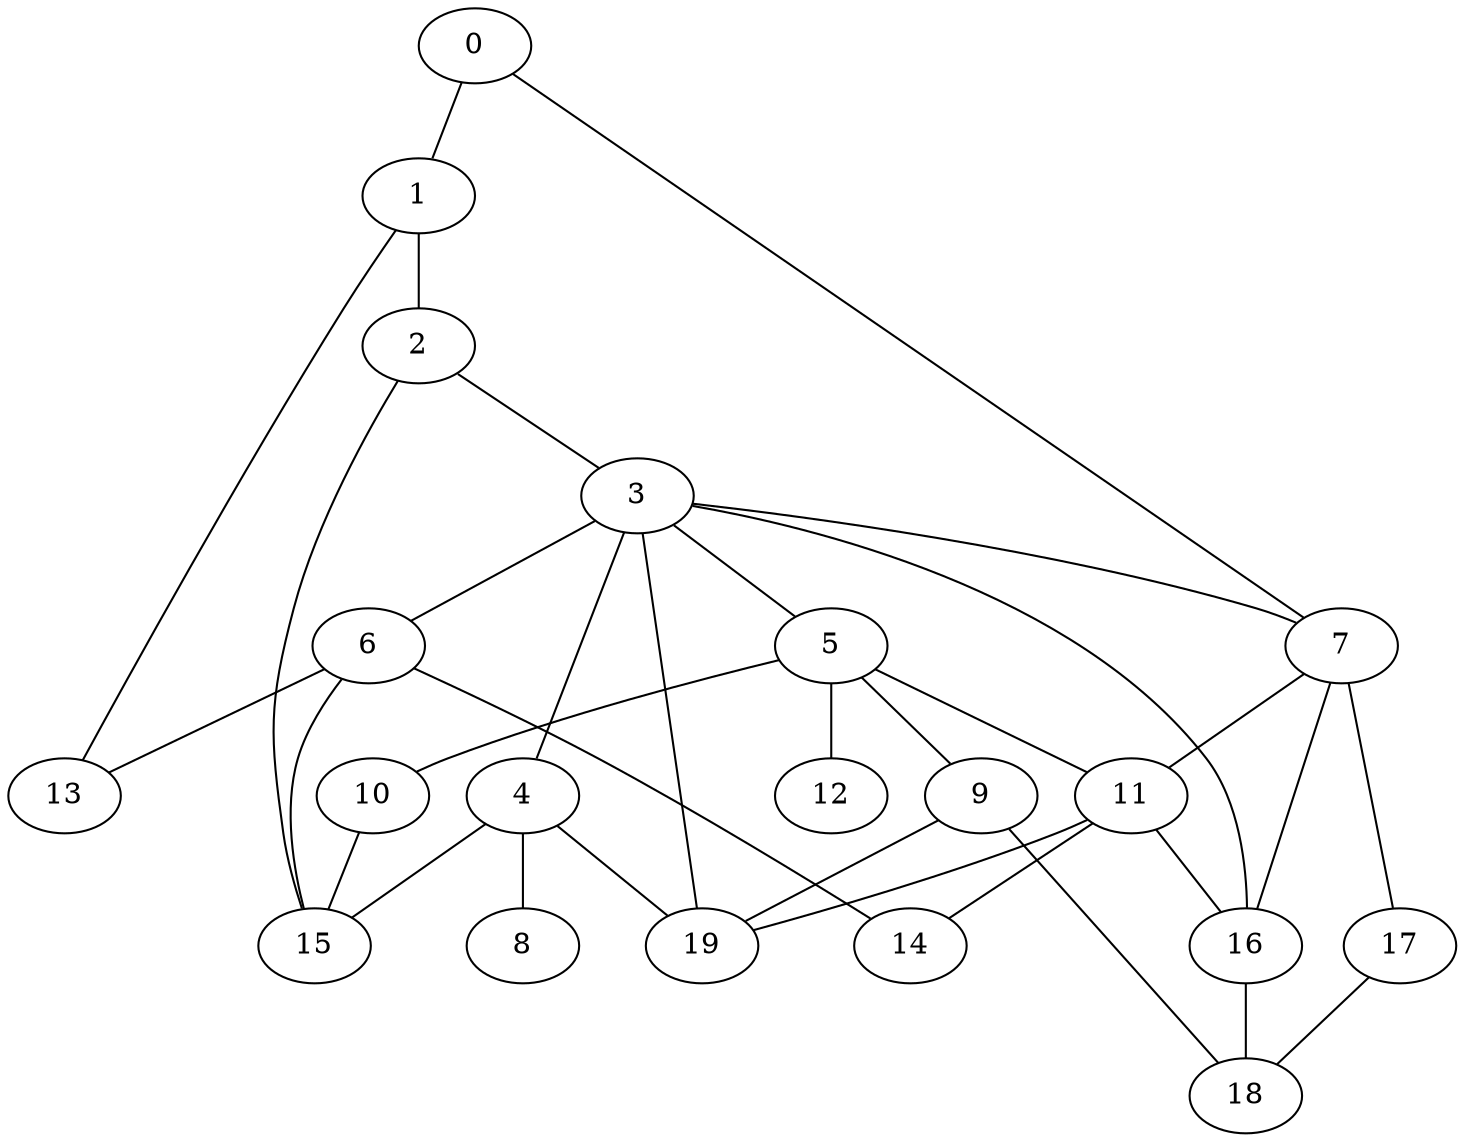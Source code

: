 graph graphname {0--1
0--7
1--2
1--13
2--3
2--15
3--4
3--5
3--6
3--7
3--16
3--19
4--8
4--15
4--19
5--9
5--10
5--11
5--12
6--13
6--14
6--15
7--11
7--16
7--17
9--18
9--19
10--15
11--14
11--16
11--19
16--18
17--18
}
